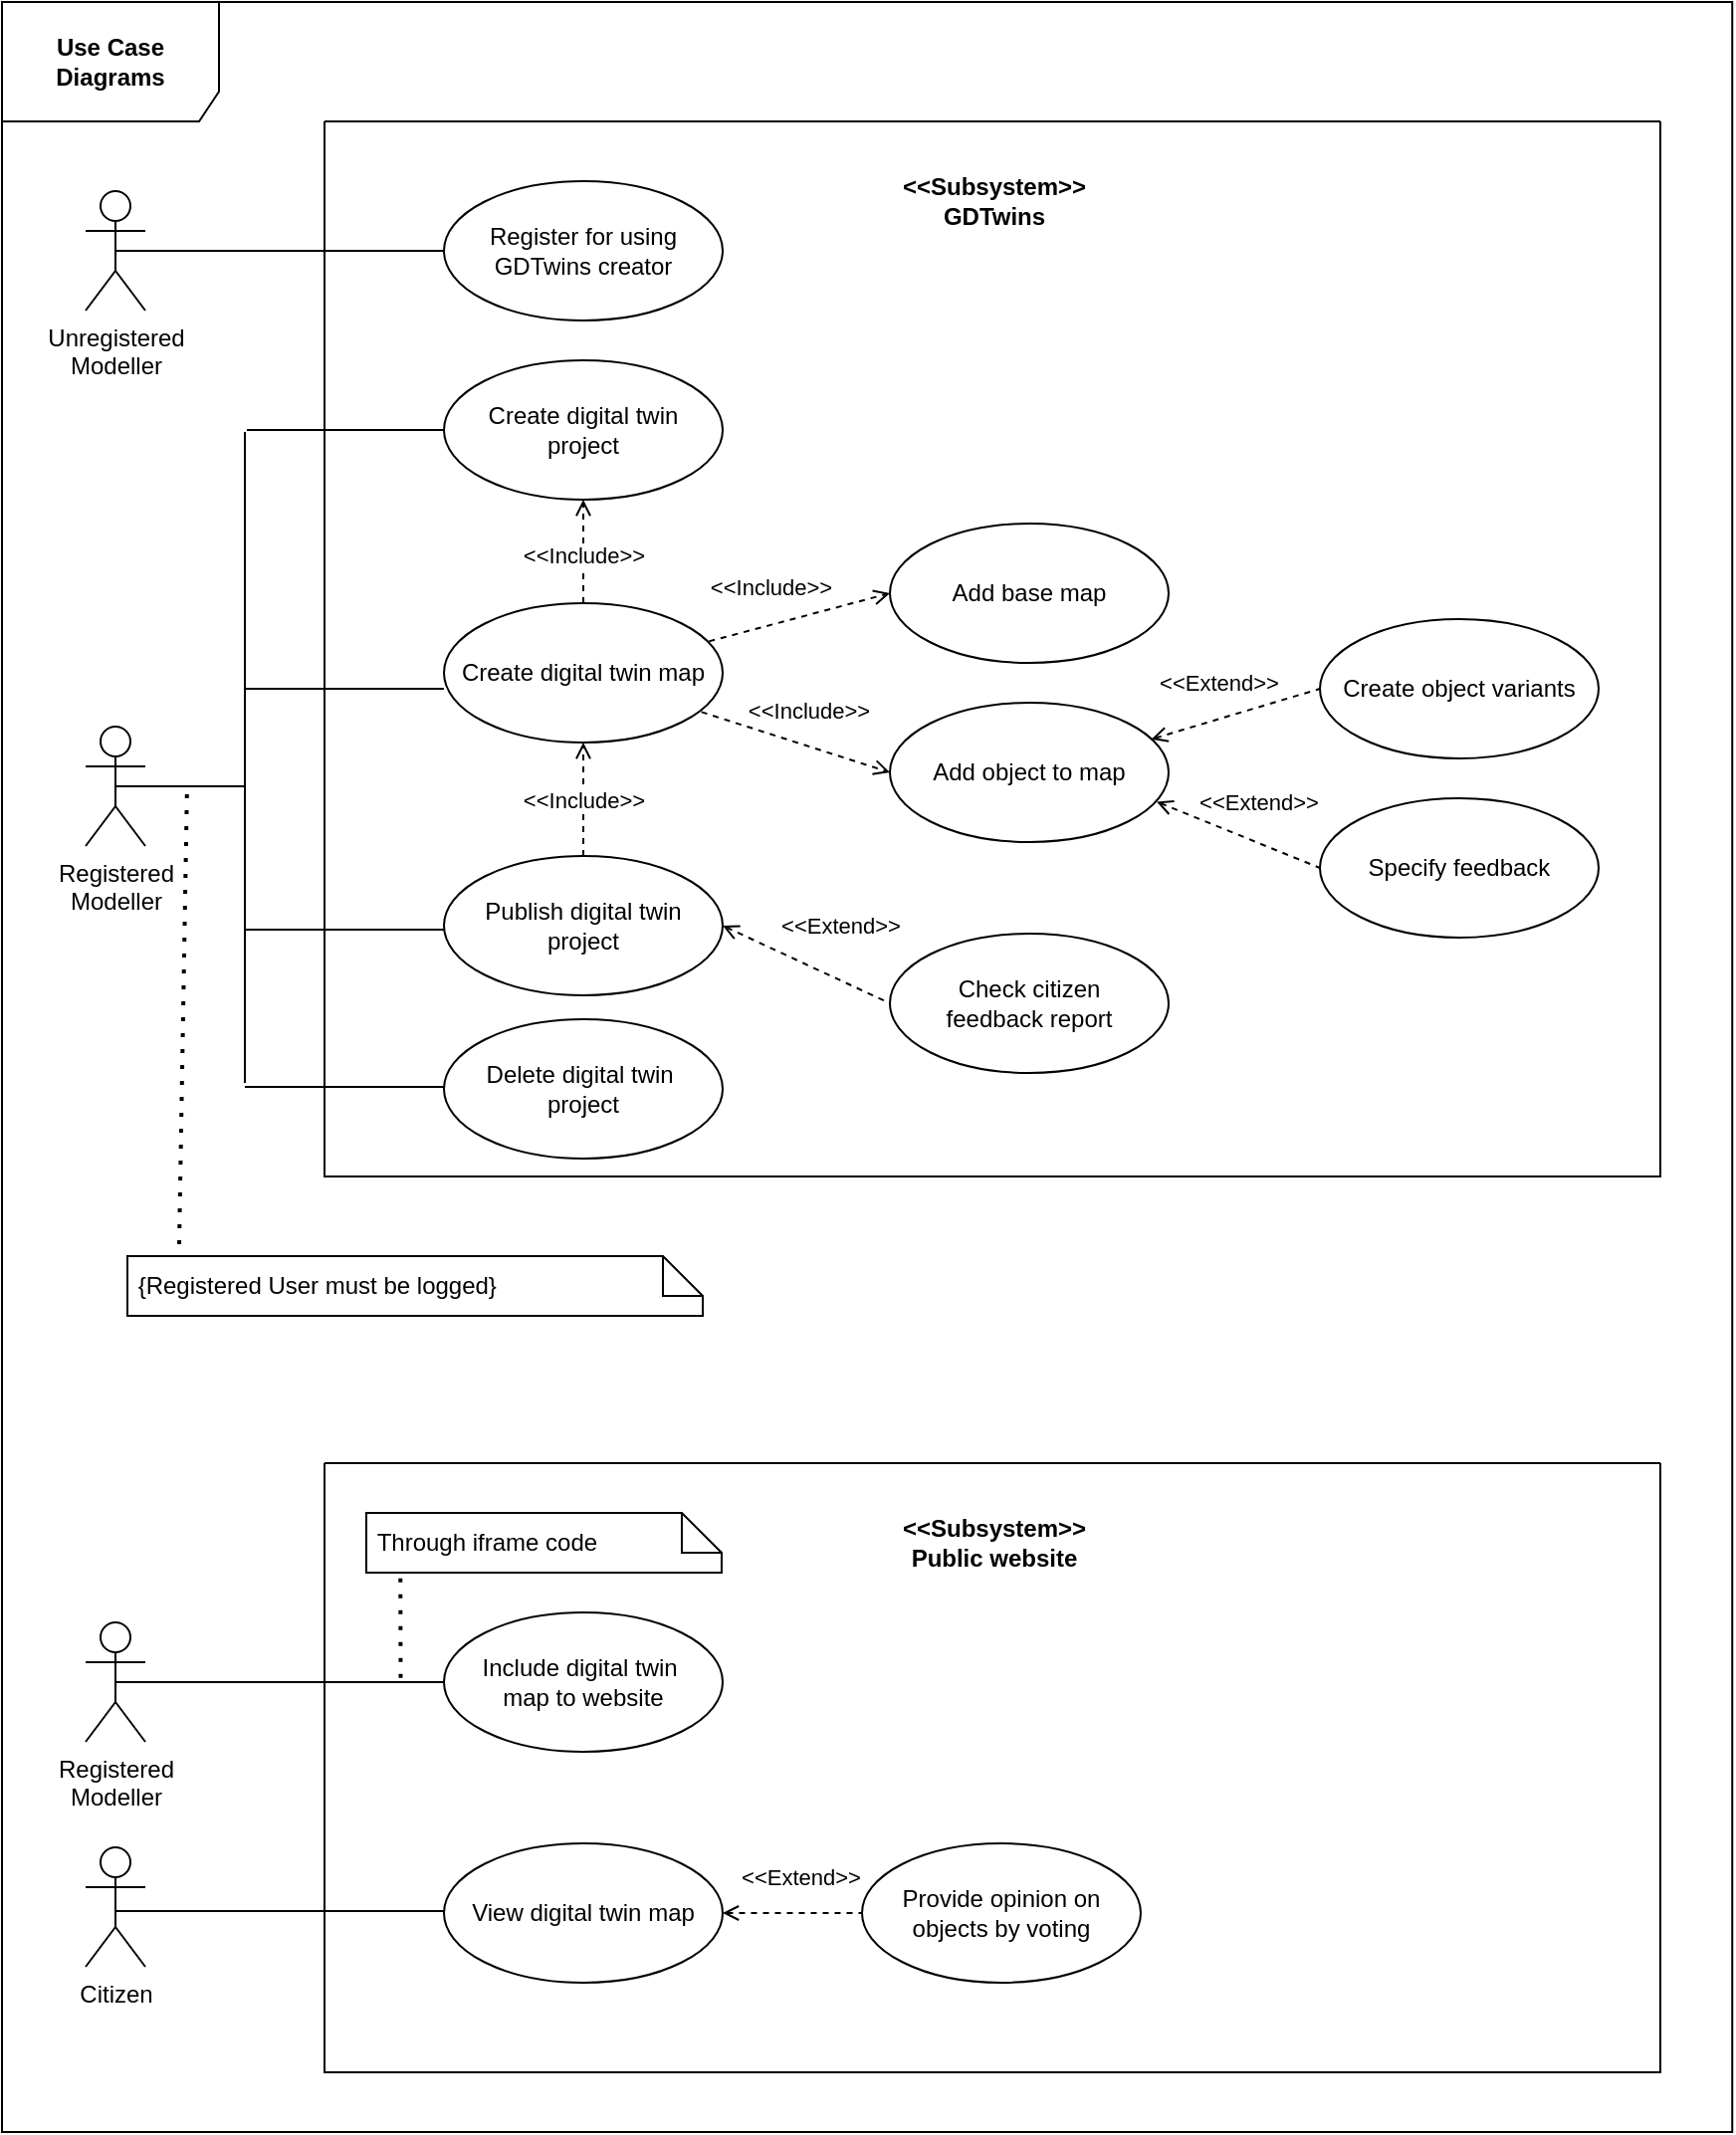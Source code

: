 <mxfile version="24.6.4" type="device">
  <diagram name="Stránka-1" id="Afoc309-M9aFp-BXYPXg">
    <mxGraphModel dx="2261" dy="844" grid="1" gridSize="10" guides="1" tooltips="1" connect="1" arrows="1" fold="1" page="1" pageScale="1" pageWidth="827" pageHeight="1169" math="0" shadow="0">
      <root>
        <mxCell id="0" />
        <mxCell id="1" parent="0" />
        <mxCell id="YnpnZMCPz2HvGUT9Wk_N-8" value="" style="swimlane;startSize=0;container=0;" parent="1" vertex="1">
          <mxGeometry x="139" y="110" width="671" height="530" as="geometry">
            <mxRectangle x="220" y="80" width="50" height="40" as="alternateBounds" />
          </mxGeometry>
        </mxCell>
        <mxCell id="YnpnZMCPz2HvGUT9Wk_N-77" value="Check citizen &lt;br&gt;feedback&amp;nbsp;&lt;span style=&quot;background-color: initial;&quot;&gt;report&lt;/span&gt;" style="ellipse;whiteSpace=wrap;html=1;" parent="YnpnZMCPz2HvGUT9Wk_N-8" vertex="1">
          <mxGeometry x="284" y="408" width="140" height="70" as="geometry" />
        </mxCell>
        <mxCell id="YnpnZMCPz2HvGUT9Wk_N-1" value="Registered &lt;br&gt;Modeller" style="shape=umlActor;verticalLabelPosition=bottom;verticalAlign=top;html=1;" parent="1" vertex="1">
          <mxGeometry x="19" y="414" width="30" height="60" as="geometry" />
        </mxCell>
        <mxCell id="YnpnZMCPz2HvGUT9Wk_N-27" value="" style="endArrow=none;html=1;rounded=0;entryX=0;entryY=0.5;entryDx=0;entryDy=0;" parent="1" target="YnpnZMCPz2HvGUT9Wk_N-11" edge="1">
          <mxGeometry width="50" height="50" relative="1" as="geometry">
            <mxPoint x="100" y="265" as="sourcePoint" />
            <mxPoint x="399" y="390" as="targetPoint" />
          </mxGeometry>
        </mxCell>
        <mxCell id="YnpnZMCPz2HvGUT9Wk_N-16" value="Add base map" style="ellipse;whiteSpace=wrap;html=1;" parent="1" vertex="1">
          <mxGeometry x="423" y="312" width="140" height="70" as="geometry" />
        </mxCell>
        <mxCell id="YnpnZMCPz2HvGUT9Wk_N-17" value="Add object to map" style="ellipse;whiteSpace=wrap;html=1;" parent="1" vertex="1">
          <mxGeometry x="423" y="402" width="140" height="70" as="geometry" />
        </mxCell>
        <mxCell id="YnpnZMCPz2HvGUT9Wk_N-25" value="" style="endArrow=none;html=1;rounded=0;exitX=0.5;exitY=0.5;exitDx=0;exitDy=0;exitPerimeter=0;" parent="1" source="YnpnZMCPz2HvGUT9Wk_N-1" edge="1">
          <mxGeometry width="50" height="50" relative="1" as="geometry">
            <mxPoint x="339" y="584" as="sourcePoint" />
            <mxPoint x="99" y="444" as="targetPoint" />
          </mxGeometry>
        </mxCell>
        <mxCell id="YnpnZMCPz2HvGUT9Wk_N-26" value="" style="endArrow=none;html=1;rounded=0;" parent="1" edge="1">
          <mxGeometry width="50" height="50" relative="1" as="geometry">
            <mxPoint x="99" y="593" as="sourcePoint" />
            <mxPoint x="99" y="266" as="targetPoint" />
          </mxGeometry>
        </mxCell>
        <mxCell id="YnpnZMCPz2HvGUT9Wk_N-28" value="" style="endArrow=none;html=1;rounded=0;entryX=0;entryY=0.5;entryDx=0;entryDy=0;" parent="1" edge="1">
          <mxGeometry width="50" height="50" relative="1" as="geometry">
            <mxPoint x="99" y="395" as="sourcePoint" />
            <mxPoint x="199" y="395" as="targetPoint" />
          </mxGeometry>
        </mxCell>
        <mxCell id="YnpnZMCPz2HvGUT9Wk_N-29" value="" style="endArrow=none;html=1;rounded=0;entryX=0;entryY=0.5;entryDx=0;entryDy=0;" parent="1" edge="1">
          <mxGeometry width="50" height="50" relative="1" as="geometry">
            <mxPoint x="99" y="516" as="sourcePoint" />
            <mxPoint x="199" y="516" as="targetPoint" />
          </mxGeometry>
        </mxCell>
        <mxCell id="YnpnZMCPz2HvGUT9Wk_N-30" value="" style="endArrow=none;html=1;rounded=0;entryX=0;entryY=0.5;entryDx=0;entryDy=0;" parent="1" edge="1">
          <mxGeometry width="50" height="50" relative="1" as="geometry">
            <mxPoint x="99" y="595" as="sourcePoint" />
            <mxPoint x="199" y="595" as="targetPoint" />
          </mxGeometry>
        </mxCell>
        <mxCell id="YnpnZMCPz2HvGUT9Wk_N-24" value="" style="endArrow=none;html=1;rounded=0;entryX=0;entryY=0.5;entryDx=0;entryDy=0;exitX=0.5;exitY=0.5;exitDx=0;exitDy=0;exitPerimeter=0;" parent="1" source="YnpnZMCPz2HvGUT9Wk_N-4" target="YnpnZMCPz2HvGUT9Wk_N-5" edge="1">
          <mxGeometry width="50" height="50" relative="1" as="geometry">
            <mxPoint x="349" y="490" as="sourcePoint" />
            <mxPoint x="399" y="440" as="targetPoint" />
          </mxGeometry>
        </mxCell>
        <mxCell id="YnpnZMCPz2HvGUT9Wk_N-11" value="Create digital twin &lt;br&gt;project" style="ellipse;whiteSpace=wrap;html=1;" parent="1" vertex="1">
          <mxGeometry x="199" y="230" width="140" height="70" as="geometry" />
        </mxCell>
        <mxCell id="YnpnZMCPz2HvGUT9Wk_N-12" value="Create digital twin map" style="ellipse;whiteSpace=wrap;html=1;" parent="1" vertex="1">
          <mxGeometry x="199" y="352" width="140" height="70" as="geometry" />
        </mxCell>
        <mxCell id="YnpnZMCPz2HvGUT9Wk_N-13" value="Publish digital twin&lt;br&gt;project" style="ellipse;whiteSpace=wrap;html=1;" parent="1" vertex="1">
          <mxGeometry x="199" y="479" width="140" height="70" as="geometry" />
        </mxCell>
        <mxCell id="YnpnZMCPz2HvGUT9Wk_N-15" value="Delete digital twin&amp;nbsp;&lt;div&gt;project&lt;/div&gt;" style="ellipse;whiteSpace=wrap;html=1;" parent="1" vertex="1">
          <mxGeometry x="199" y="561" width="140" height="70" as="geometry" />
        </mxCell>
        <mxCell id="YnpnZMCPz2HvGUT9Wk_N-4" value="Unregistered &lt;br&gt;Modeller" style="shape=umlActor;verticalLabelPosition=bottom;verticalAlign=top;html=1;" parent="1" vertex="1">
          <mxGeometry x="19" y="145" width="30" height="60" as="geometry" />
        </mxCell>
        <mxCell id="YnpnZMCPz2HvGUT9Wk_N-5" value="Register for using GDTwins creator" style="ellipse;whiteSpace=wrap;html=1;" parent="1" vertex="1">
          <mxGeometry x="199" y="140" width="140" height="70" as="geometry" />
        </mxCell>
        <mxCell id="YnpnZMCPz2HvGUT9Wk_N-54" value="" style="endArrow=none;html=1;rounded=0;entryX=0;entryY=0.5;entryDx=0;entryDy=0;dashed=1;exitX=0.938;exitY=0.262;exitDx=0;exitDy=0;startArrow=open;startFill=0;exitPerimeter=0;" parent="1" source="YnpnZMCPz2HvGUT9Wk_N-17" target="YnpnZMCPz2HvGUT9Wk_N-18" edge="1">
          <mxGeometry width="50" height="50" relative="1" as="geometry">
            <mxPoint x="600" y="395" as="sourcePoint" />
            <mxPoint x="640" y="440" as="targetPoint" />
          </mxGeometry>
        </mxCell>
        <mxCell id="YnpnZMCPz2HvGUT9Wk_N-55" value="" style="endArrow=none;html=1;rounded=0;entryX=0;entryY=0.5;entryDx=0;entryDy=0;dashed=1;exitX=0.957;exitY=0.71;exitDx=0;exitDy=0;startArrow=open;startFill=0;exitPerimeter=0;" parent="1" source="YnpnZMCPz2HvGUT9Wk_N-17" edge="1">
          <mxGeometry width="50" height="50" relative="1" as="geometry">
            <mxPoint x="600" y="485" as="sourcePoint" />
            <mxPoint x="639" y="485" as="targetPoint" />
          </mxGeometry>
        </mxCell>
        <mxCell id="YnpnZMCPz2HvGUT9Wk_N-59" value="" style="endArrow=open;dashed=1;html=1;rounded=0;exitX=0.951;exitY=0.274;exitDx=0;exitDy=0;startArrow=none;startFill=0;endFill=0;exitPerimeter=0;entryX=0;entryY=0.5;entryDx=0;entryDy=0;" parent="1" source="YnpnZMCPz2HvGUT9Wk_N-12" target="YnpnZMCPz2HvGUT9Wk_N-16" edge="1">
          <mxGeometry width="50" height="50" relative="1" as="geometry">
            <mxPoint x="480" y="440" as="sourcePoint" />
            <mxPoint x="410" y="350" as="targetPoint" />
          </mxGeometry>
        </mxCell>
        <mxCell id="YnpnZMCPz2HvGUT9Wk_N-61" value="&amp;lt;&amp;lt;Include&amp;gt;&amp;gt;" style="edgeLabel;html=1;align=center;verticalAlign=middle;resizable=0;points=[];" parent="YnpnZMCPz2HvGUT9Wk_N-59" vertex="1" connectable="0">
          <mxGeometry x="0.011" y="-2" relative="1" as="geometry">
            <mxPoint x="-16" y="-17" as="offset" />
          </mxGeometry>
        </mxCell>
        <mxCell id="YnpnZMCPz2HvGUT9Wk_N-60" value="" style="endArrow=open;dashed=1;html=1;rounded=0;exitX=0.924;exitY=0.781;exitDx=0;exitDy=0;startArrow=none;startFill=0;endFill=0;exitPerimeter=0;entryX=0;entryY=0.5;entryDx=0;entryDy=0;" parent="1" source="YnpnZMCPz2HvGUT9Wk_N-12" target="YnpnZMCPz2HvGUT9Wk_N-17" edge="1">
          <mxGeometry width="50" height="50" relative="1" as="geometry">
            <mxPoint x="342" y="389" as="sourcePoint" />
            <mxPoint x="420" y="360" as="targetPoint" />
          </mxGeometry>
        </mxCell>
        <mxCell id="YnpnZMCPz2HvGUT9Wk_N-62" value="&amp;lt;&amp;lt;Include&amp;gt;&amp;gt;" style="edgeLabel;html=1;align=center;verticalAlign=middle;resizable=0;points=[];" parent="YnpnZMCPz2HvGUT9Wk_N-60" vertex="1" connectable="0">
          <mxGeometry x="-0.199" relative="1" as="geometry">
            <mxPoint x="15" y="-13" as="offset" />
          </mxGeometry>
        </mxCell>
        <mxCell id="YnpnZMCPz2HvGUT9Wk_N-63" value="&amp;lt;&amp;lt;Extend&amp;gt;&amp;gt;" style="edgeLabel;html=1;align=center;verticalAlign=middle;resizable=0;points=[];" parent="1" vertex="1" connectable="0">
          <mxGeometry x="607.48" y="451.664" as="geometry" />
        </mxCell>
        <mxCell id="YnpnZMCPz2HvGUT9Wk_N-64" value="&amp;lt;&amp;lt;Extend&amp;gt;&amp;gt;" style="edgeLabel;html=1;align=center;verticalAlign=middle;resizable=0;points=[];" parent="1" vertex="1" connectable="0">
          <mxGeometry x="587.48" y="391.664" as="geometry" />
        </mxCell>
        <mxCell id="YnpnZMCPz2HvGUT9Wk_N-65" value="" style="swimlane;startSize=0;container=0;" parent="1" vertex="1">
          <mxGeometry x="139" y="784" width="671" height="306" as="geometry">
            <mxRectangle x="220" y="80" width="50" height="40" as="alternateBounds" />
          </mxGeometry>
        </mxCell>
        <mxCell id="YnpnZMCPz2HvGUT9Wk_N-66" value="&lt;div&gt;&amp;lt;&amp;lt;Subsystem&amp;gt;&amp;gt;&lt;/div&gt;Public website" style="text;html=1;align=center;verticalAlign=middle;resizable=0;points=[];autosize=1;strokeColor=none;fillColor=none;fontStyle=1" parent="YnpnZMCPz2HvGUT9Wk_N-65" vertex="1">
          <mxGeometry x="275.5" y="20" width="120" height="40" as="geometry" />
        </mxCell>
        <mxCell id="YnpnZMCPz2HvGUT9Wk_N-84" value="&amp;nbsp;Through&amp;nbsp;&lt;span style=&quot;background-color: initial;&quot;&gt;iframe code&lt;/span&gt;" style="shape=note;size=20;whiteSpace=wrap;html=1;align=left;" parent="YnpnZMCPz2HvGUT9Wk_N-65" vertex="1">
          <mxGeometry x="21" y="25" width="178.48" height="30" as="geometry" />
        </mxCell>
        <mxCell id="YnpnZMCPz2HvGUT9Wk_N-85" value="" style="endArrow=none;dashed=1;html=1;dashPattern=1 3;strokeWidth=2;rounded=0;entryX=0.096;entryY=0.95;entryDx=0;entryDy=0;entryPerimeter=0;exitX=0.057;exitY=0.346;exitDx=0;exitDy=0;exitPerimeter=0;" parent="YnpnZMCPz2HvGUT9Wk_N-65" edge="1">
          <mxGeometry width="50" height="50" relative="1" as="geometry">
            <mxPoint x="38.247" y="107.876" as="sourcePoint" />
            <mxPoint x="38.134" y="55.5" as="targetPoint" />
          </mxGeometry>
        </mxCell>
        <mxCell id="YnpnZMCPz2HvGUT9Wk_N-9" value="&lt;div&gt;&amp;lt;&amp;lt;Subsystem&amp;gt;&amp;gt;&lt;/div&gt;GDTwins" style="text;html=1;align=center;verticalAlign=middle;resizable=0;points=[];autosize=1;strokeColor=none;fillColor=none;fontStyle=1" parent="1" vertex="1">
          <mxGeometry x="414.5" y="130" width="120" height="40" as="geometry" />
        </mxCell>
        <mxCell id="YnpnZMCPz2HvGUT9Wk_N-18" value="Create object variants" style="ellipse;whiteSpace=wrap;html=1;" parent="1" vertex="1">
          <mxGeometry x="639" y="360" width="140" height="70" as="geometry" />
        </mxCell>
        <mxCell id="YnpnZMCPz2HvGUT9Wk_N-19" value="Specify feedback" style="ellipse;whiteSpace=wrap;html=1;" parent="1" vertex="1">
          <mxGeometry x="639" y="450" width="140" height="70" as="geometry" />
        </mxCell>
        <mxCell id="YnpnZMCPz2HvGUT9Wk_N-69" value="&amp;nbsp;{Registered User must be logged}" style="shape=note;size=20;whiteSpace=wrap;html=1;align=left;" parent="1" vertex="1">
          <mxGeometry x="40" y="680" width="289" height="30" as="geometry" />
        </mxCell>
        <mxCell id="YnpnZMCPz2HvGUT9Wk_N-71" value="" style="endArrow=none;dashed=1;html=1;dashPattern=1 3;strokeWidth=2;rounded=0;exitX=0.09;exitY=0.067;exitDx=0;exitDy=0;exitPerimeter=0;" parent="1" edge="1">
          <mxGeometry width="50" height="50" relative="1" as="geometry">
            <mxPoint x="66.01" y="674.01" as="sourcePoint" />
            <mxPoint x="70" y="442" as="targetPoint" />
          </mxGeometry>
        </mxCell>
        <mxCell id="YnpnZMCPz2HvGUT9Wk_N-72" value="Citizen" style="shape=umlActor;verticalLabelPosition=bottom;verticalAlign=top;html=1;" parent="1" vertex="1">
          <mxGeometry x="19" y="977" width="30" height="60" as="geometry" />
        </mxCell>
        <mxCell id="YnpnZMCPz2HvGUT9Wk_N-73" value="Registered &lt;br&gt;Modeller" style="shape=umlActor;verticalLabelPosition=bottom;verticalAlign=top;html=1;" parent="1" vertex="1">
          <mxGeometry x="19" y="864" width="30" height="60" as="geometry" />
        </mxCell>
        <mxCell id="YnpnZMCPz2HvGUT9Wk_N-74" value="Include digital twin&amp;nbsp;&lt;div&gt;map to website&lt;/div&gt;" style="ellipse;whiteSpace=wrap;html=1;" parent="1" vertex="1">
          <mxGeometry x="199" y="859" width="140" height="70" as="geometry" />
        </mxCell>
        <mxCell id="YnpnZMCPz2HvGUT9Wk_N-75" value="View digital twin map" style="ellipse;whiteSpace=wrap;html=1;" parent="1" vertex="1">
          <mxGeometry x="199" y="975" width="140" height="70" as="geometry" />
        </mxCell>
        <mxCell id="YnpnZMCPz2HvGUT9Wk_N-76" value="Provide opinion on objects by voting" style="ellipse;whiteSpace=wrap;html=1;" parent="1" vertex="1">
          <mxGeometry x="409" y="975" width="140" height="70" as="geometry" />
        </mxCell>
        <mxCell id="YnpnZMCPz2HvGUT9Wk_N-78" value="" style="endArrow=none;dashed=1;html=1;rounded=0;entryX=0;entryY=0.5;entryDx=0;entryDy=0;exitX=1;exitY=0.5;exitDx=0;exitDy=0;endFill=0;startArrow=open;startFill=0;" parent="1" source="YnpnZMCPz2HvGUT9Wk_N-13" target="YnpnZMCPz2HvGUT9Wk_N-77" edge="1">
          <mxGeometry width="50" height="50" relative="1" as="geometry">
            <mxPoint x="320" y="560" as="sourcePoint" />
            <mxPoint x="370" y="510" as="targetPoint" />
          </mxGeometry>
        </mxCell>
        <mxCell id="YnpnZMCPz2HvGUT9Wk_N-79" value="&amp;lt;&amp;lt;Extend&amp;gt;&amp;gt;" style="edgeLabel;html=1;align=center;verticalAlign=middle;resizable=0;points=[];" parent="1" vertex="1" connectable="0">
          <mxGeometry x="397.48" y="513.664" as="geometry" />
        </mxCell>
        <mxCell id="YnpnZMCPz2HvGUT9Wk_N-80" value="" style="endArrow=none;html=1;rounded=0;exitX=0.5;exitY=0.5;exitDx=0;exitDy=0;exitPerimeter=0;entryX=0;entryY=0.5;entryDx=0;entryDy=0;" parent="1" source="YnpnZMCPz2HvGUT9Wk_N-73" target="YnpnZMCPz2HvGUT9Wk_N-74" edge="1">
          <mxGeometry width="50" height="50" relative="1" as="geometry">
            <mxPoint x="320" y="860" as="sourcePoint" />
            <mxPoint x="370" y="810" as="targetPoint" />
          </mxGeometry>
        </mxCell>
        <mxCell id="YnpnZMCPz2HvGUT9Wk_N-81" value="" style="endArrow=none;html=1;rounded=0;exitX=0.5;exitY=0.5;exitDx=0;exitDy=0;exitPerimeter=0;entryX=0;entryY=0.5;entryDx=0;entryDy=0;" parent="1" edge="1">
          <mxGeometry width="50" height="50" relative="1" as="geometry">
            <mxPoint x="34" y="1009" as="sourcePoint" />
            <mxPoint x="199" y="1009" as="targetPoint" />
          </mxGeometry>
        </mxCell>
        <mxCell id="YnpnZMCPz2HvGUT9Wk_N-82" value="" style="endArrow=none;dashed=1;html=1;rounded=0;exitX=1;exitY=0.5;exitDx=0;exitDy=0;entryX=0;entryY=0.5;entryDx=0;entryDy=0;endFill=0;startArrow=open;startFill=0;" parent="1" source="YnpnZMCPz2HvGUT9Wk_N-75" target="YnpnZMCPz2HvGUT9Wk_N-76" edge="1">
          <mxGeometry width="50" height="50" relative="1" as="geometry">
            <mxPoint x="350" y="960" as="sourcePoint" />
            <mxPoint x="400" y="910" as="targetPoint" />
          </mxGeometry>
        </mxCell>
        <mxCell id="YnpnZMCPz2HvGUT9Wk_N-83" value="&amp;lt;&amp;lt;Extend&amp;gt;&amp;gt;" style="edgeLabel;html=1;align=center;verticalAlign=middle;resizable=0;points=[];" parent="1" vertex="1" connectable="0">
          <mxGeometry x="377.48" y="991.664" as="geometry" />
        </mxCell>
        <mxCell id="YnpnZMCPz2HvGUT9Wk_N-86" value="" style="endArrow=open;dashed=1;html=1;rounded=0;entryX=0.5;entryY=1;entryDx=0;entryDy=0;exitX=0.5;exitY=0;exitDx=0;exitDy=0;endFill=0;" parent="1" source="YnpnZMCPz2HvGUT9Wk_N-12" target="YnpnZMCPz2HvGUT9Wk_N-11" edge="1">
          <mxGeometry width="50" height="50" relative="1" as="geometry">
            <mxPoint x="290" y="400" as="sourcePoint" />
            <mxPoint x="340" y="350" as="targetPoint" />
          </mxGeometry>
        </mxCell>
        <mxCell id="YnpnZMCPz2HvGUT9Wk_N-88" value="&amp;lt;&amp;lt;Include&amp;gt;&amp;gt;" style="edgeLabel;html=1;align=center;verticalAlign=middle;resizable=0;points=[];" parent="1" vertex="1" connectable="0">
          <mxGeometry x="268.592" y="327.85" as="geometry" />
        </mxCell>
        <mxCell id="YnpnZMCPz2HvGUT9Wk_N-92" value="" style="endArrow=open;dashed=1;html=1;rounded=0;exitX=0.5;exitY=0;exitDx=0;exitDy=0;entryX=0.5;entryY=1;entryDx=0;entryDy=0;endFill=0;" parent="1" source="YnpnZMCPz2HvGUT9Wk_N-13" target="YnpnZMCPz2HvGUT9Wk_N-12" edge="1">
          <mxGeometry width="50" height="50" relative="1" as="geometry">
            <mxPoint x="260" y="390" as="sourcePoint" />
            <mxPoint x="310" y="340" as="targetPoint" />
          </mxGeometry>
        </mxCell>
        <mxCell id="YnpnZMCPz2HvGUT9Wk_N-93" value="&amp;lt;&amp;lt;Include&amp;gt;&amp;gt;" style="edgeLabel;html=1;align=center;verticalAlign=middle;resizable=0;points=[];" parent="YnpnZMCPz2HvGUT9Wk_N-92" vertex="1" connectable="0">
          <mxGeometry x="-0.018" relative="1" as="geometry">
            <mxPoint as="offset" />
          </mxGeometry>
        </mxCell>
        <mxCell id="Osx6qDnGGGPKQJ1u5uj5-1" value="&lt;b&gt;Use Case&lt;br&gt;Diagrams&lt;/b&gt;" style="shape=umlFrame;whiteSpace=wrap;html=1;pointerEvents=0;width=109;height=60;" vertex="1" parent="1">
          <mxGeometry x="-23" y="50" width="869.12" height="1070" as="geometry" />
        </mxCell>
      </root>
    </mxGraphModel>
  </diagram>
</mxfile>
